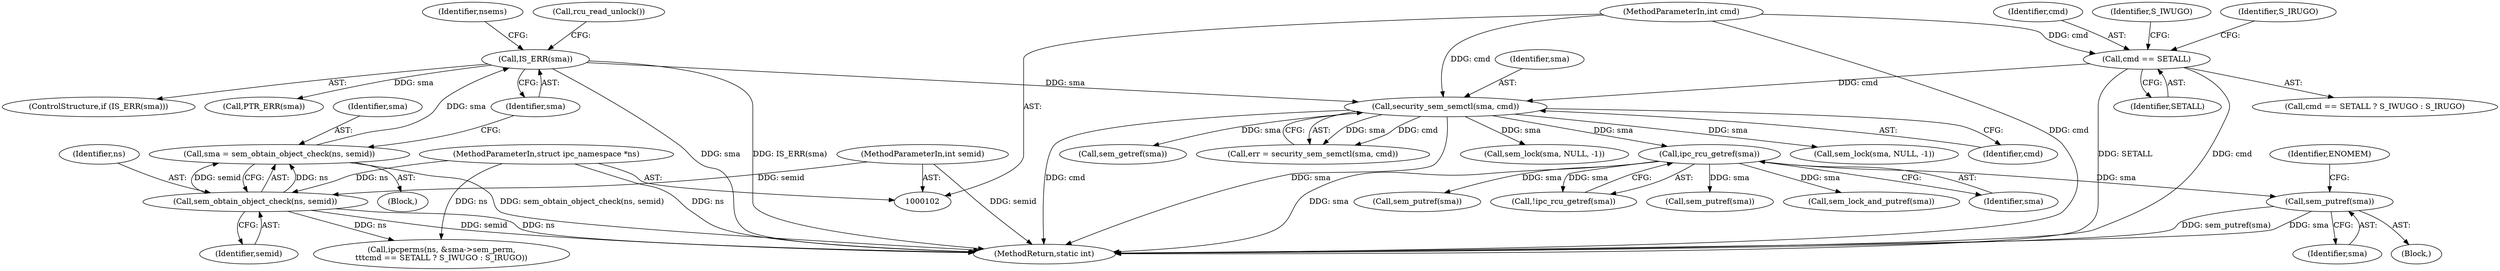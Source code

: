 digraph "0_linux_6062a8dc0517bce23e3c2f7d2fea5e22411269a3_12@pointer" {
"1000306" [label="(Call,sem_putref(sma))"];
"1000281" [label="(Call,ipc_rcu_getref(sma))"];
"1000163" [label="(Call,security_sem_semctl(sma, cmd))"];
"1000129" [label="(Call,IS_ERR(sma))"];
"1000123" [label="(Call,sma = sem_obtain_object_check(ns, semid))"];
"1000125" [label="(Call,sem_obtain_object_check(ns, semid))"];
"1000103" [label="(MethodParameterIn,struct ipc_namespace *ns)"];
"1000104" [label="(MethodParameterIn,int semid)"];
"1000153" [label="(Call,cmd == SETALL)"];
"1000106" [label="(MethodParameterIn,int cmd)"];
"1000190" [label="(Call,sem_getref(sma))"];
"1000161" [label="(Call,err = security_sem_semctl(sma, cmd))"];
"1000124" [label="(Identifier,sma)"];
"1000156" [label="(Identifier,S_IWUGO)"];
"1000280" [label="(Call,!ipc_rcu_getref(sma))"];
"1000128" [label="(ControlStructure,if (IS_ERR(sma)))"];
"1000137" [label="(Identifier,nsems)"];
"1000310" [label="(Identifier,ENOMEM)"];
"1000134" [label="(Call,PTR_ERR(sma))"];
"1000123" [label="(Call,sma = sem_obtain_object_check(ns, semid))"];
"1000125" [label="(Call,sem_obtain_object_check(ns, semid))"];
"1000152" [label="(Call,cmd == SETALL ? S_IWUGO : S_IRUGO)"];
"1000155" [label="(Identifier,SETALL)"];
"1000164" [label="(Identifier,sma)"];
"1000129" [label="(Call,IS_ERR(sma))"];
"1000344" [label="(Call,sem_putref(sma))"];
"1000157" [label="(Identifier,S_IRUGO)"];
"1000108" [label="(Block,)"];
"1000127" [label="(Identifier,semid)"];
"1000510" [label="(MethodReturn,static int)"];
"1000130" [label="(Identifier,sma)"];
"1000281" [label="(Call,ipc_rcu_getref(sma))"];
"1000126" [label="(Identifier,ns)"];
"1000103" [label="(MethodParameterIn,struct ipc_namespace *ns)"];
"1000146" [label="(Call,ipcperms(ns, &sma->sem_perm,\n\t\t\tcmd == SETALL ? S_IWUGO : S_IRUGO))"];
"1000351" [label="(Call,sem_lock_and_putref(sma))"];
"1000106" [label="(MethodParameterIn,int cmd)"];
"1000306" [label="(Call,sem_putref(sma))"];
"1000282" [label="(Identifier,sma)"];
"1000228" [label="(Call,sem_lock(sma, NULL, -1))"];
"1000163" [label="(Call,security_sem_semctl(sma, cmd))"];
"1000153" [label="(Call,cmd == SETALL)"];
"1000132" [label="(Call,rcu_read_unlock())"];
"1000154" [label="(Identifier,cmd)"];
"1000305" [label="(Block,)"];
"1000307" [label="(Identifier,sma)"];
"1000444" [label="(Call,sem_lock(sma, NULL, -1))"];
"1000104" [label="(MethodParameterIn,int semid)"];
"1000165" [label="(Identifier,cmd)"];
"1000320" [label="(Call,sem_putref(sma))"];
"1000306" -> "1000305"  [label="AST: "];
"1000306" -> "1000307"  [label="CFG: "];
"1000307" -> "1000306"  [label="AST: "];
"1000310" -> "1000306"  [label="CFG: "];
"1000306" -> "1000510"  [label="DDG: sma"];
"1000306" -> "1000510"  [label="DDG: sem_putref(sma)"];
"1000281" -> "1000306"  [label="DDG: sma"];
"1000281" -> "1000280"  [label="AST: "];
"1000281" -> "1000282"  [label="CFG: "];
"1000282" -> "1000281"  [label="AST: "];
"1000280" -> "1000281"  [label="CFG: "];
"1000281" -> "1000510"  [label="DDG: sma"];
"1000281" -> "1000280"  [label="DDG: sma"];
"1000163" -> "1000281"  [label="DDG: sma"];
"1000281" -> "1000320"  [label="DDG: sma"];
"1000281" -> "1000344"  [label="DDG: sma"];
"1000281" -> "1000351"  [label="DDG: sma"];
"1000163" -> "1000161"  [label="AST: "];
"1000163" -> "1000165"  [label="CFG: "];
"1000164" -> "1000163"  [label="AST: "];
"1000165" -> "1000163"  [label="AST: "];
"1000161" -> "1000163"  [label="CFG: "];
"1000163" -> "1000510"  [label="DDG: sma"];
"1000163" -> "1000510"  [label="DDG: cmd"];
"1000163" -> "1000161"  [label="DDG: sma"];
"1000163" -> "1000161"  [label="DDG: cmd"];
"1000129" -> "1000163"  [label="DDG: sma"];
"1000153" -> "1000163"  [label="DDG: cmd"];
"1000106" -> "1000163"  [label="DDG: cmd"];
"1000163" -> "1000190"  [label="DDG: sma"];
"1000163" -> "1000228"  [label="DDG: sma"];
"1000163" -> "1000444"  [label="DDG: sma"];
"1000129" -> "1000128"  [label="AST: "];
"1000129" -> "1000130"  [label="CFG: "];
"1000130" -> "1000129"  [label="AST: "];
"1000132" -> "1000129"  [label="CFG: "];
"1000137" -> "1000129"  [label="CFG: "];
"1000129" -> "1000510"  [label="DDG: sma"];
"1000129" -> "1000510"  [label="DDG: IS_ERR(sma)"];
"1000123" -> "1000129"  [label="DDG: sma"];
"1000129" -> "1000134"  [label="DDG: sma"];
"1000123" -> "1000108"  [label="AST: "];
"1000123" -> "1000125"  [label="CFG: "];
"1000124" -> "1000123"  [label="AST: "];
"1000125" -> "1000123"  [label="AST: "];
"1000130" -> "1000123"  [label="CFG: "];
"1000123" -> "1000510"  [label="DDG: sem_obtain_object_check(ns, semid)"];
"1000125" -> "1000123"  [label="DDG: ns"];
"1000125" -> "1000123"  [label="DDG: semid"];
"1000125" -> "1000127"  [label="CFG: "];
"1000126" -> "1000125"  [label="AST: "];
"1000127" -> "1000125"  [label="AST: "];
"1000125" -> "1000510"  [label="DDG: ns"];
"1000125" -> "1000510"  [label="DDG: semid"];
"1000103" -> "1000125"  [label="DDG: ns"];
"1000104" -> "1000125"  [label="DDG: semid"];
"1000125" -> "1000146"  [label="DDG: ns"];
"1000103" -> "1000102"  [label="AST: "];
"1000103" -> "1000510"  [label="DDG: ns"];
"1000103" -> "1000146"  [label="DDG: ns"];
"1000104" -> "1000102"  [label="AST: "];
"1000104" -> "1000510"  [label="DDG: semid"];
"1000153" -> "1000152"  [label="AST: "];
"1000153" -> "1000155"  [label="CFG: "];
"1000154" -> "1000153"  [label="AST: "];
"1000155" -> "1000153"  [label="AST: "];
"1000156" -> "1000153"  [label="CFG: "];
"1000157" -> "1000153"  [label="CFG: "];
"1000153" -> "1000510"  [label="DDG: SETALL"];
"1000153" -> "1000510"  [label="DDG: cmd"];
"1000106" -> "1000153"  [label="DDG: cmd"];
"1000106" -> "1000102"  [label="AST: "];
"1000106" -> "1000510"  [label="DDG: cmd"];
}
